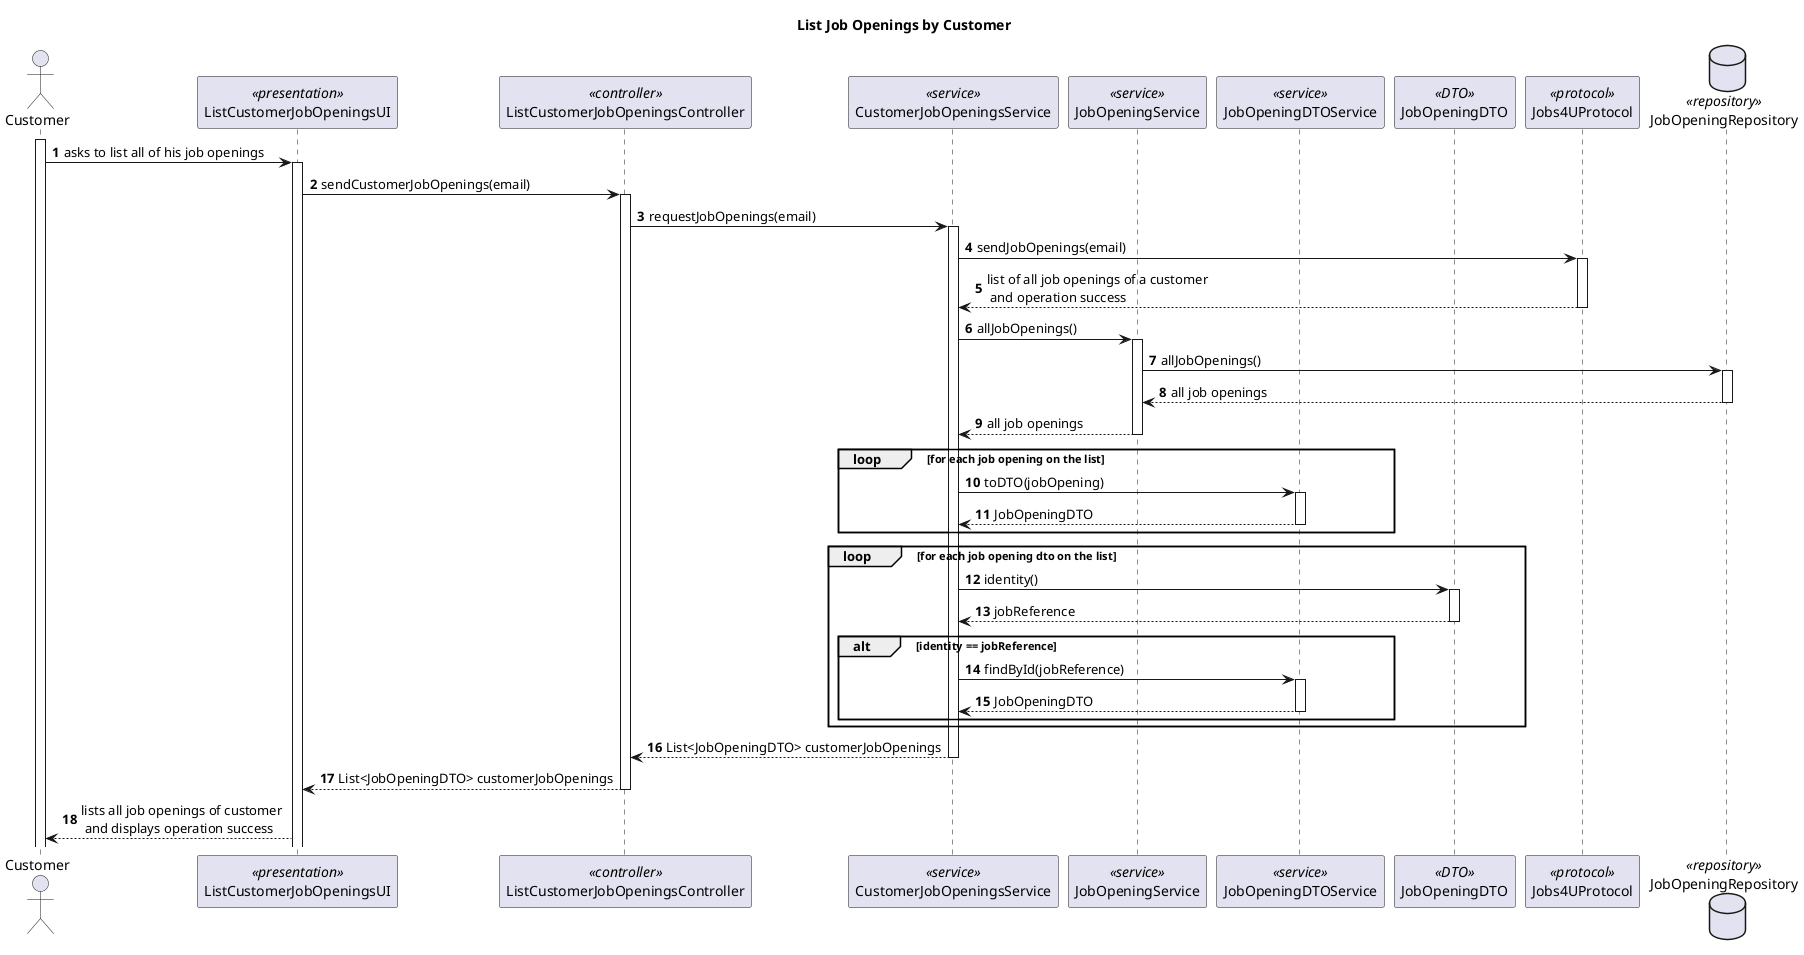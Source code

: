 @startuml
autonumber

title List Job Openings by Customer

actor Customer

participant ListCustomerJobOpeningsUI <<presentation>>

participant ListCustomerJobOpeningsController <<controller>>

participant CustomerJobOpeningsService <<service>>
participant JobOpeningService <<service>>
participant JobOpeningDTOService <<service>>

participant Jobs4UProtocol <<protocol>>

participant JobOpeningDTO <<DTO>>
participant Jobs4UProtocol <<protocol>>

database JobOpeningRepository <<repository>>


activate Customer

Customer -> ListCustomerJobOpeningsUI : asks to list all of his job openings
activate ListCustomerJobOpeningsUI

ListCustomerJobOpeningsUI -> ListCustomerJobOpeningsController : sendCustomerJobOpenings(email)

activate ListCustomerJobOpeningsController

ListCustomerJobOpeningsController -> CustomerJobOpeningsService : requestJobOpenings(email)

activate CustomerJobOpeningsService

CustomerJobOpeningsService -> Jobs4UProtocol : sendJobOpenings(email)

activate Jobs4UProtocol

Jobs4UProtocol --> CustomerJobOpeningsService : list of all job openings of a customer \n and operation success

deactivate Jobs4UProtocol

CustomerJobOpeningsService -> JobOpeningService : allJobOpenings()

activate JobOpeningService

JobOpeningService -> JobOpeningRepository : allJobOpenings()

activate JobOpeningRepository

JobOpeningRepository --> JobOpeningService : all job openings

deactivate JobOpeningRepository

JobOpeningService --> CustomerJobOpeningsService : all job openings

deactivate JobOpeningService

loop for each job opening on the list

CustomerJobOpeningsService -> JobOpeningDTOService : toDTO(jobOpening)

activate JobOpeningDTOService

JobOpeningDTOService --> CustomerJobOpeningsService : JobOpeningDTO

deactivate JobOpeningDTOService

end

loop for each job opening dto on the list

CustomerJobOpeningsService -> JobOpeningDTO : identity()

activate JobOpeningDTO

JobOpeningDTO --> CustomerJobOpeningsService : jobReference

deactivate JobOpeningDTO

alt identity == jobReference

CustomerJobOpeningsService -> JobOpeningDTOService : findById(jobReference)

activate JobOpeningDTOService

JobOpeningDTOService --> CustomerJobOpeningsService : JobOpeningDTO

deactivate JobOpeningDTOService

end

end

CustomerJobOpeningsService --> ListCustomerJobOpeningsController : List<JobOpeningDTO> customerJobOpenings

deactivate CustomerJobOpeningsService

ListCustomerJobOpeningsController --> ListCustomerJobOpeningsUI : List<JobOpeningDTO> customerJobOpenings

deactivate ListCustomerJobOpeningsController

ListCustomerJobOpeningsUI --> Customer : lists all job openings of customer \n and displays operation success

@enduml